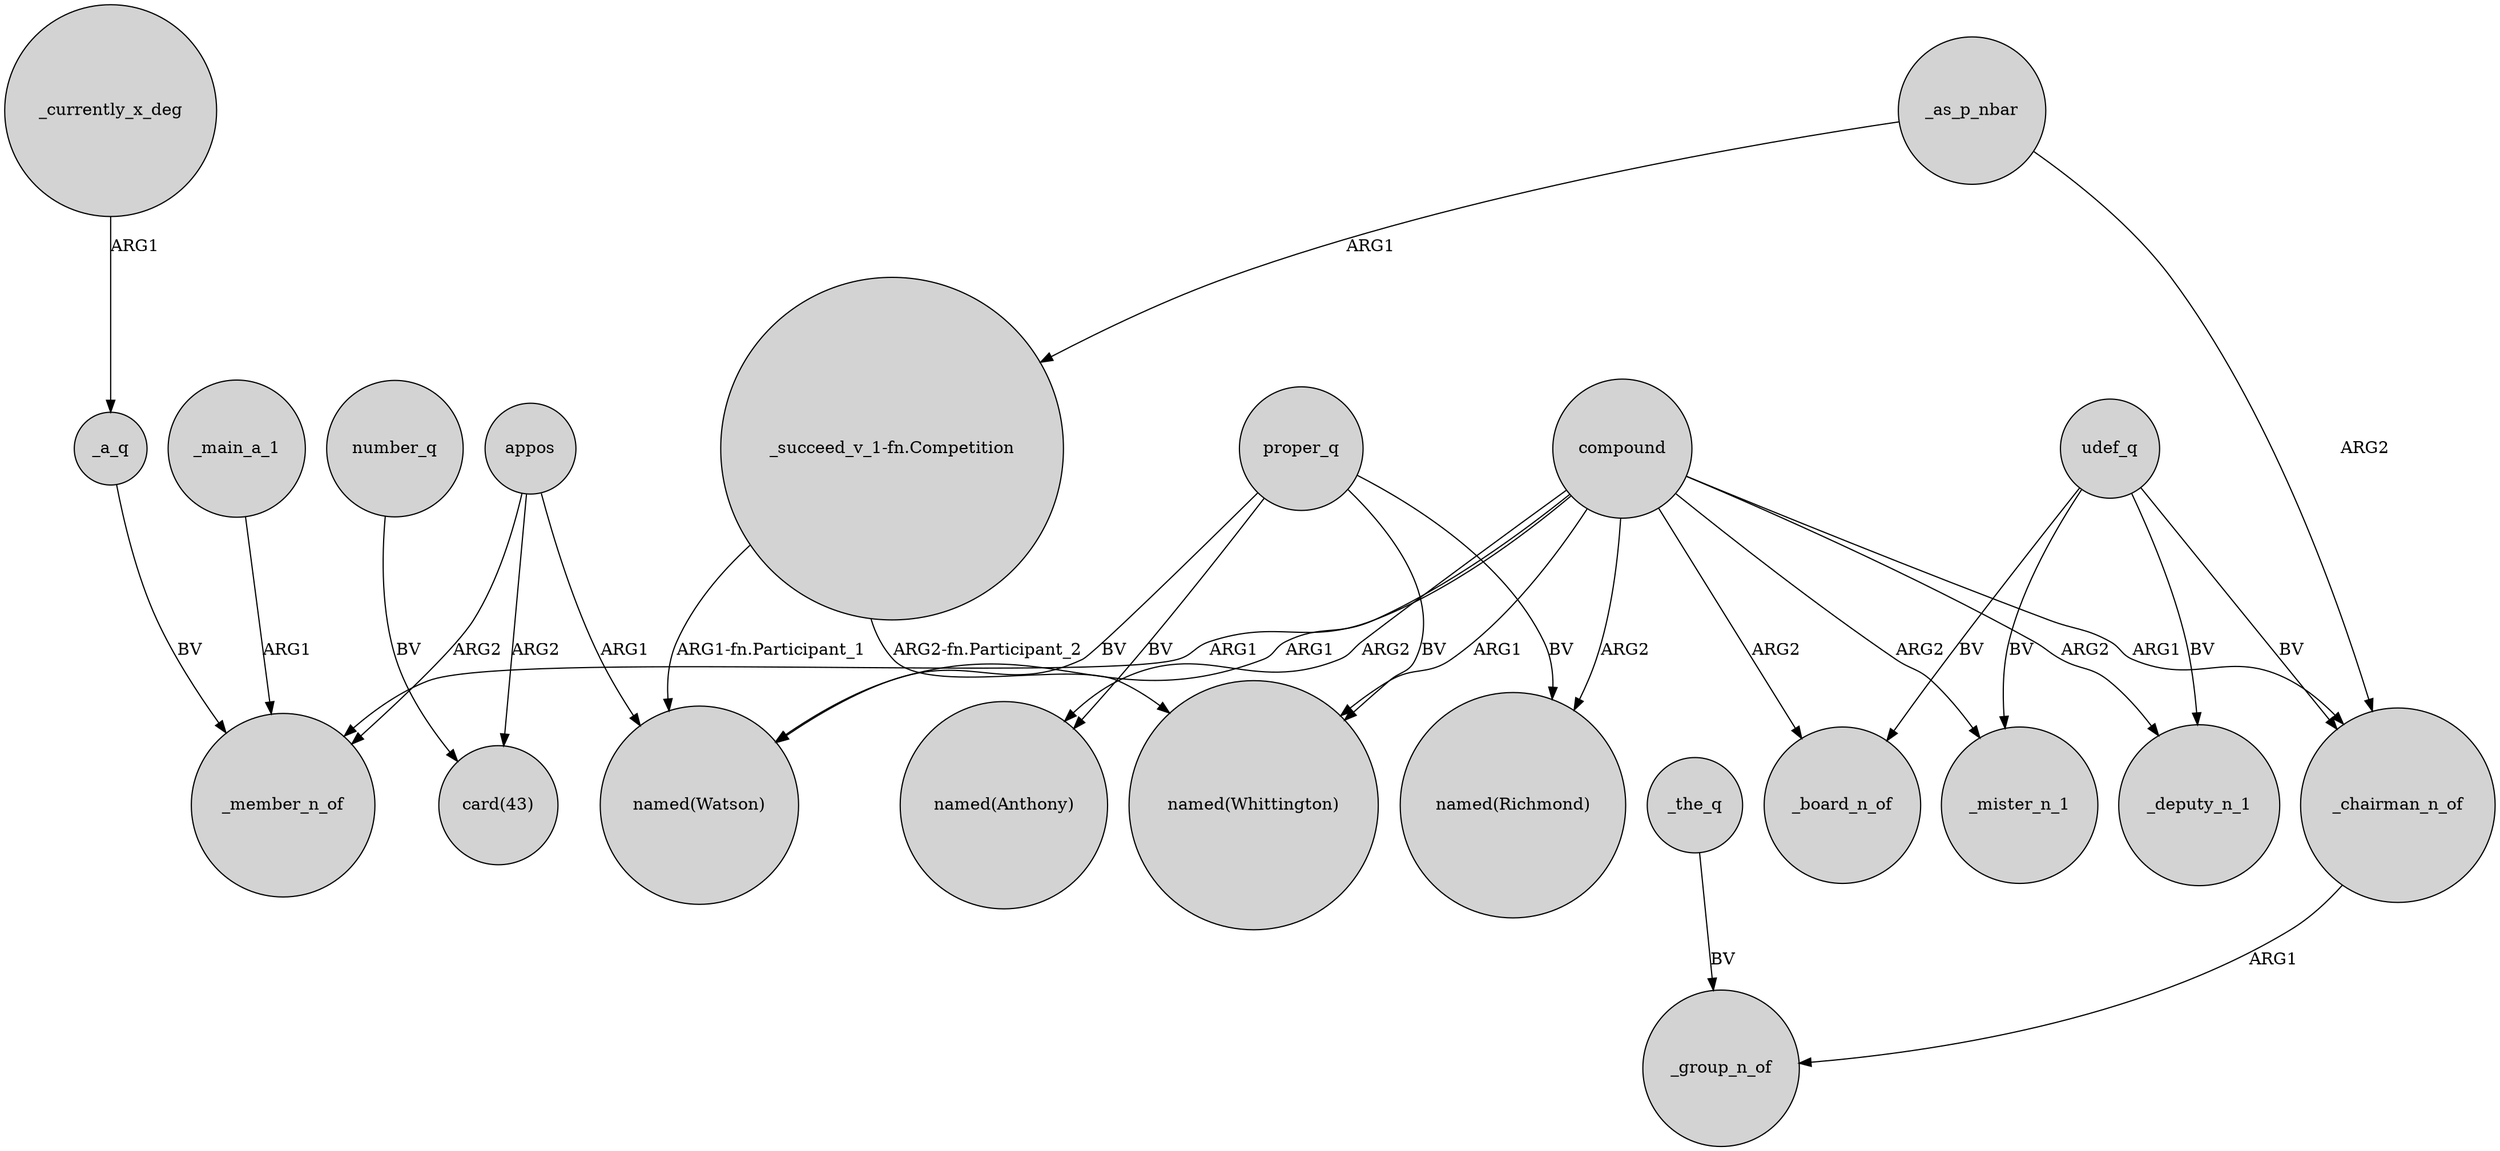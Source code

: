 digraph {
	node [shape=circle style=filled]
	_main_a_1 -> _member_n_of [label=ARG1]
	"_succeed_v_1-fn.Competition" -> "named(Watson)" [label="ARG1-fn.Participant_1"]
	number_q -> "card(43)" [label=BV]
	compound -> _mister_n_1 [label=ARG2]
	"_succeed_v_1-fn.Competition" -> "named(Whittington)" [label="ARG2-fn.Participant_2"]
	proper_q -> "named(Anthony)" [label=BV]
	_as_p_nbar -> "_succeed_v_1-fn.Competition" [label=ARG1]
	udef_q -> _chairman_n_of [label=BV]
	appos -> _member_n_of [label=ARG2]
	_currently_x_deg -> _a_q [label=ARG1]
	_a_q -> _member_n_of [label=BV]
	proper_q -> "named(Richmond)" [label=BV]
	udef_q -> _mister_n_1 [label=BV]
	appos -> "card(43)" [label=ARG2]
	compound -> "named(Whittington)" [label=ARG1]
	appos -> "named(Watson)" [label=ARG1]
	compound -> "named(Anthony)" [label=ARG2]
	_as_p_nbar -> _chairman_n_of [label=ARG2]
	compound -> "named(Richmond)" [label=ARG2]
	_the_q -> _group_n_of [label=BV]
	compound -> _member_n_of [label=ARG1]
	compound -> _chairman_n_of [label=ARG1]
	udef_q -> _board_n_of [label=BV]
	proper_q -> "named(Whittington)" [label=BV]
	compound -> _deputy_n_1 [label=ARG2]
	compound -> "named(Watson)" [label=ARG1]
	compound -> _board_n_of [label=ARG2]
	proper_q -> "named(Watson)" [label=BV]
	_chairman_n_of -> _group_n_of [label=ARG1]
	udef_q -> _deputy_n_1 [label=BV]
}
